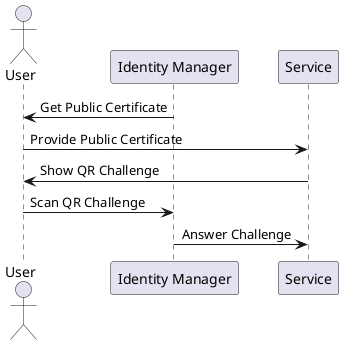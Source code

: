 @startuml

actor "User" as user
participant "Identity Manager" as im
participant Service as serv

im -> user: Get Public Certificate
user -> serv: Provide Public Certificate
serv -> user: Show QR Challenge
user -> im: Scan QR Challenge
im -> serv: Answer Challenge

@enduml
